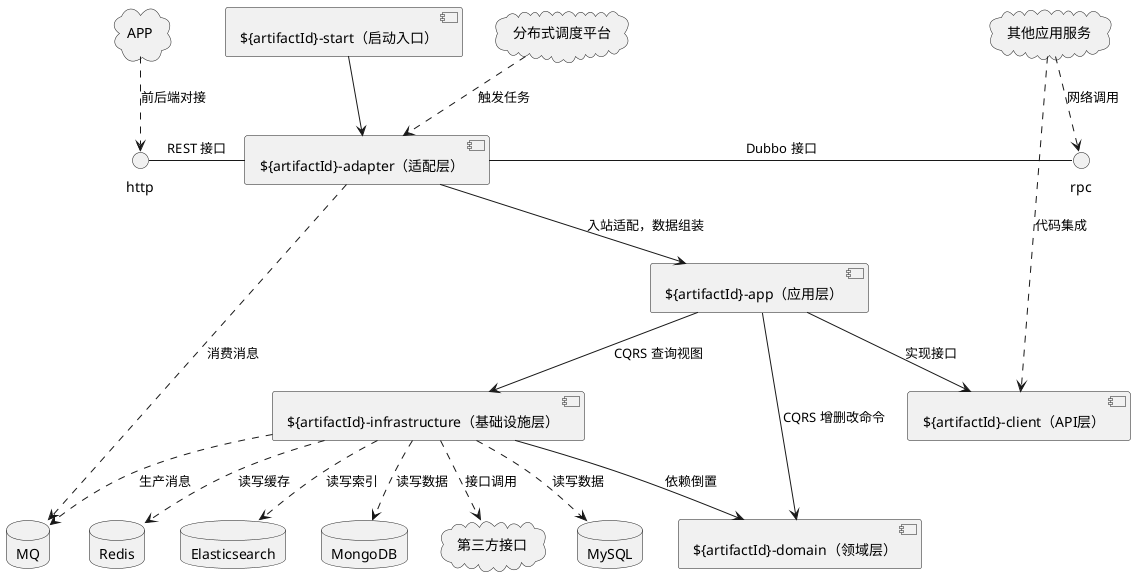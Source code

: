 @startuml

[${artifactId}-start（启动入口）] --> [${artifactId}-adapter（适配层）]
[${artifactId}-adapter（适配层）] --> [${artifactId}-app（应用层）]: 入站适配，数据组装
[${artifactId}-app（应用层）] --> [${artifactId}-client（API层）]: 实现接口
[${artifactId}-app（应用层）] --> [${artifactId}-domain（领域层）]: CQRS 增删改命令
[${artifactId}-app（应用层）] --> [${artifactId}-infrastructure（基础设施层）]: CQRS 查询视图
[${artifactId}-infrastructure（基础设施层）] --> [${artifactId}-domain（领域层）]: 依赖倒置

cloud APP
cloud 其他应用服务
cloud 第三方接口
cloud 分布式调度平台

database MySQL
database Redis
database MQ
database Elasticsearch
database MongoDB

http - [${artifactId}-adapter（适配层）]: REST 接口
[APP] ..> http: 前后端对接

[${artifactId}-adapter（适配层）] - rpc: Dubbo 接口
[其他应用服务] ..> rpc: 网络调用
[其他应用服务] ..> [${artifactId}-client（API层）]: 代码集成

[${artifactId}-adapter（适配层）] ..> MQ: 消费消息
[分布式调度平台] ..> [${artifactId}-adapter（适配层）]: 触发任务

[${artifactId}-infrastructure（基础设施层）] ..> MySQL: 读写数据
[${artifactId}-infrastructure（基础设施层）] ..> Elasticsearch: 读写索引
[${artifactId}-infrastructure（基础设施层）] ..> MongoDB: 读写数据
[${artifactId}-infrastructure（基础设施层）] ..> MQ: 生产消息
[${artifactId}-infrastructure（基础设施层）] ..> Redis: 读写缓存
[${artifactId}-infrastructure（基础设施层）] ..> 第三方接口: 接口调用

@enduml
